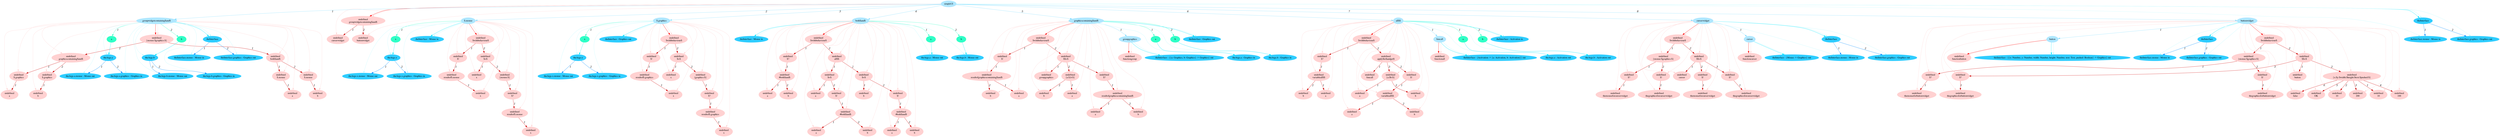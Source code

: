 digraph g{node_11835 [shape="ellipse", style="filled", color="#ffd1d1", fontname="Times", label="undefined
{mouse:$graphics:$}" ]
node_11837 [shape="ellipse", style="filled", color="#ffd1d1", fontname="Times", label="undefined
both$and$" ]
node_11839 [shape="ellipse", style="filled", color="#ffd1d1", fontname="Times", label="undefined
$.mouse" ]
node_11841 [shape="ellipse", style="filled", color="#ffd1d1", fontname="Times", label="undefined
a" ]
node_11844 [shape="ellipse", style="filled", color="#ffd1d1", fontname="Times", label="undefined
$.mouse" ]
node_11846 [shape="ellipse", style="filled", color="#ffd1d1", fontname="Times", label="undefined
b" ]
node_11851 [shape="ellipse", style="filled", color="#ffd1d1", fontname="Times", label="undefined
graphicscontaining$and$" ]
node_11853 [shape="ellipse", style="filled", color="#ffd1d1", fontname="Times", label="undefined
$.graphics" ]
node_11855 [shape="ellipse", style="filled", color="#ffd1d1", fontname="Times", label="undefined
a" ]
node_11858 [shape="ellipse", style="filled", color="#ffd1d1", fontname="Times", label="undefined
$.graphics" ]
node_11860 [shape="ellipse", style="filled", color="#ffd1d1", fontname="Times", label="undefined
b" ]
node_11883 [shape="ellipse", style="filled", color="#ffd1d1", fontname="Times", label="undefined
$withbehaviour$" ]
node_11885 [shape="ellipse", style="filled", color="#ffd1d1", fontname="Times", label="undefined
$!" ]
node_11887 [shape="ellipse", style="filled", color="#ffd1d1", fontname="Times", label="undefined
resultof$.mouse" ]
node_11889 [shape="ellipse", style="filled", color="#ffd1d1", fontname="Times", label="undefined
x" ]
node_11893 [shape="ellipse", style="filled", color="#ffd1d1", fontname="Times", label="undefined
$=$" ]
node_11895 [shape="ellipse", style="filled", color="#ffd1d1", fontname="Times", label="undefined
x" ]
node_11897 [shape="ellipse", style="filled", color="#ffd1d1", fontname="Times", label="undefined
{mouse:$}" ]
node_11899 [shape="ellipse", style="filled", color="#ffd1d1", fontname="Times", label="undefined
$?" ]
node_11901 [shape="ellipse", style="filled", color="#ffd1d1", fontname="Times", label="undefined
resultof$.mouse" ]
node_11903 [shape="ellipse", style="filled", color="#ffd1d1", fontname="Times", label="undefined
x" ]
node_11928 [shape="ellipse", style="filled", color="#ffd1d1", fontname="Times", label="undefined
$withbehaviour$" ]
node_11930 [shape="ellipse", style="filled", color="#ffd1d1", fontname="Times", label="undefined
$!" ]
node_11932 [shape="ellipse", style="filled", color="#ffd1d1", fontname="Times", label="undefined
resultof$.graphics" ]
node_11934 [shape="ellipse", style="filled", color="#ffd1d1", fontname="Times", label="undefined
x" ]
node_11938 [shape="ellipse", style="filled", color="#ffd1d1", fontname="Times", label="undefined
$=$" ]
node_11940 [shape="ellipse", style="filled", color="#ffd1d1", fontname="Times", label="undefined
x" ]
node_11942 [shape="ellipse", style="filled", color="#ffd1d1", fontname="Times", label="undefined
{graphics:$}" ]
node_11944 [shape="ellipse", style="filled", color="#ffd1d1", fontname="Times", label="undefined
$?" ]
node_11946 [shape="ellipse", style="filled", color="#ffd1d1", fontname="Times", label="undefined
resultof$.graphics" ]
node_11948 [shape="ellipse", style="filled", color="#ffd1d1", fontname="Times", label="undefined
x" ]
node_11972 [shape="ellipse", style="filled", color="#ffd1d1", fontname="Times", label="undefined
$withbehaviour$" ]
node_11974 [shape="ellipse", style="filled", color="#ffd1d1", fontname="Times", label="undefined
$?" ]
node_11976 [shape="ellipse", style="filled", color="#ffd1d1", fontname="Times", label="undefined
#both$and$" ]
node_11978 [shape="ellipse", style="filled", color="#ffd1d1", fontname="Times", label="undefined
a" ]
node_11980 [shape="ellipse", style="filled", color="#ffd1d1", fontname="Times", label="undefined
b" ]
node_11985 [shape="ellipse", style="filled", color="#ffd1d1", fontname="Times", label="undefined
all$$" ]
node_11987 [shape="ellipse", style="filled", color="#ffd1d1", fontname="Times", label="undefined
$=$" ]
node_11989 [shape="ellipse", style="filled", color="#ffd1d1", fontname="Times", label="undefined
a" ]
node_11991 [shape="ellipse", style="filled", color="#ffd1d1", fontname="Times", label="undefined
$!" ]
node_11993 [shape="ellipse", style="filled", color="#ffd1d1", fontname="Times", label="undefined
#both$and$" ]
node_11995 [shape="ellipse", style="filled", color="#ffd1d1", fontname="Times", label="undefined
a" ]
node_11997 [shape="ellipse", style="filled", color="#ffd1d1", fontname="Times", label="undefined
b" ]
node_12004 [shape="ellipse", style="filled", color="#ffd1d1", fontname="Times", label="undefined
$=$" ]
node_12006 [shape="ellipse", style="filled", color="#ffd1d1", fontname="Times", label="undefined
b" ]
node_12008 [shape="ellipse", style="filled", color="#ffd1d1", fontname="Times", label="undefined
$!" ]
node_12010 [shape="ellipse", style="filled", color="#ffd1d1", fontname="Times", label="undefined
#both$and$" ]
node_12012 [shape="ellipse", style="filled", color="#ffd1d1", fontname="Times", label="undefined
a" ]
node_12014 [shape="ellipse", style="filled", color="#ffd1d1", fontname="Times", label="undefined
b" ]
node_12031 [shape="ellipse", style="filled", color="#ffd1d1", fontname="Times", label="undefined
functiongroup" ]
node_12048 [shape="ellipse", style="filled", color="#ffd1d1", fontname="Times", label="undefined
$withbehaviour$" ]
node_12050 [shape="ellipse", style="filled", color="#ffd1d1", fontname="Times", label="undefined
$!" ]
node_12052 [shape="ellipse", style="filled", color="#ffd1d1", fontname="Times", label="undefined
resultofgraphicscontaining$and$" ]
node_12054 [shape="ellipse", style="filled", color="#ffd1d1", fontname="Times", label="undefined
a" ]
node_12056 [shape="ellipse", style="filled", color="#ffd1d1", fontname="Times", label="undefined
b" ]
node_12061 [shape="ellipse", style="filled", color="#ffd1d1", fontname="Times", label="undefined
$$=$" ]
node_12063 [shape="ellipse", style="filled", color="#ffd1d1", fontname="Times", label="undefined
groupgraphics" ]
node_12065 [shape="ellipse", style="filled", color="#ffd1d1", fontname="Times", label="undefined
{a:$,b:$}" ]
node_12067 [shape="ellipse", style="filled", color="#ffd1d1", fontname="Times", label="undefined
a" ]
node_12069 [shape="ellipse", style="filled", color="#ffd1d1", fontname="Times", label="undefined
b" ]
node_12073 [shape="ellipse", style="filled", color="#ffd1d1", fontname="Times", label="undefined
$?" ]
node_12075 [shape="ellipse", style="filled", color="#ffd1d1", fontname="Times", label="undefined
resultofgraphicscontaining$and$" ]
node_12077 [shape="ellipse", style="filled", color="#ffd1d1", fontname="Times", label="undefined
a" ]
node_12079 [shape="ellipse", style="filled", color="#ffd1d1", fontname="Times", label="undefined
b" ]
node_12095 [shape="ellipse", style="filled", color="#ffd1d1", fontname="Times", label="undefined
functionall" ]
node_12112 [shape="ellipse", style="filled", color="#ffd1d1", fontname="Times", label="undefined
$withbehaviour$" ]
node_12114 [shape="ellipse", style="filled", color="#ffd1d1", fontname="Times", label="undefined
$?" ]
node_12116 [shape="ellipse", style="filled", color="#ffd1d1", fontname="Times", label="undefined
variableall$$" ]
node_12118 [shape="ellipse", style="filled", color="#ffd1d1", fontname="Times", label="undefined
a" ]
node_12120 [shape="ellipse", style="filled", color="#ffd1d1", fontname="Times", label="undefined
b" ]
node_12125 [shape="ellipse", style="filled", color="#ffd1d1", fontname="Times", label="undefined
apply$to$andget$" ]
node_12127 [shape="ellipse", style="filled", color="#ffd1d1", fontname="Times", label="undefined
funcall" ]
node_12129 [shape="ellipse", style="filled", color="#ffd1d1", fontname="Times", label="undefined
$!" ]
node_12131 [shape="ellipse", style="filled", color="#ffd1d1", fontname="Times", label="undefined
variableall$$" ]
node_12133 [shape="ellipse", style="filled", color="#ffd1d1", fontname="Times", label="undefined
a" ]
node_12135 [shape="ellipse", style="filled", color="#ffd1d1", fontname="Times", label="undefined
b" ]
node_12140 [shape="ellipse", style="filled", color="#ffd1d1", fontname="Times", label="undefined
{a:$b:$}" ]
node_12142 [shape="ellipse", style="filled", color="#ffd1d1", fontname="Times", label="undefined
a" ]
node_12144 [shape="ellipse", style="filled", color="#ffd1d1", fontname="Times", label="undefined
b" ]
node_12159 [shape="ellipse", style="filled", color="#ffd1d1", fontname="Times", label="undefined
functioncursor" ]
node_12172 [shape="ellipse", style="filled", color="#ffd1d1", fontname="Times", label="undefined
$withbehaviour$" ]
node_12174 [shape="ellipse", style="filled", color="#ffd1d1", fontname="Times", label="undefined
{mouse:$graphics:$}" ]
node_12176 [shape="ellipse", style="filled", color="#ffd1d1", fontname="Times", label="undefined
$?" ]
node_12178 [shape="ellipse", style="filled", color="#ffd1d1", fontname="Times", label="undefined
themouseforcursorwidget" ]
node_12181 [shape="ellipse", style="filled", color="#ffd1d1", fontname="Times", label="undefined
$!" ]
node_12183 [shape="ellipse", style="filled", color="#ffd1d1", fontname="Times", label="undefined
thegraphicsforcursorwidget" ]
node_12188 [shape="ellipse", style="filled", color="#ffd1d1", fontname="Times", label="undefined
$$=$" ]
node_12190 [shape="ellipse", style="filled", color="#ffd1d1", fontname="Times", label="undefined
cursor" ]
node_12192 [shape="ellipse", style="filled", color="#ffd1d1", fontname="Times", label="undefined
$!" ]
node_12194 [shape="ellipse", style="filled", color="#ffd1d1", fontname="Times", label="undefined
themouseforcursorwidget" ]
node_12197 [shape="ellipse", style="filled", color="#ffd1d1", fontname="Times", label="undefined
$?" ]
node_12199 [shape="ellipse", style="filled", color="#ffd1d1", fontname="Times", label="undefined
thegraphicsforcursorwidget" ]
node_12213 [shape="ellipse", style="filled", color="#ffd1d1", fontname="Times", label="undefined
functionbutton" ]
node_12226 [shape="ellipse", style="filled", color="#ffd1d1", fontname="Times", label="undefined
$withbehaviour$" ]
node_12228 [shape="ellipse", style="filled", color="#ffd1d1", fontname="Times", label="undefined
{mouse:$graphics:$}" ]
node_12230 [shape="ellipse", style="filled", color="#ffd1d1", fontname="Times", label="undefined
$?" ]
node_12232 [shape="ellipse", style="filled", color="#ffd1d1", fontname="Times", label="undefined
themouseforbuttonwidget" ]
node_12235 [shape="ellipse", style="filled", color="#ffd1d1", fontname="Times", label="undefined
$!" ]
node_12237 [shape="ellipse", style="filled", color="#ffd1d1", fontname="Times", label="undefined
thegraphicsforbuttonwidget" ]
node_12242 [shape="ellipse", style="filled", color="#ffd1d1", fontname="Times", label="undefined
$$=$" ]
node_12244 [shape="ellipse", style="filled", color="#ffd1d1", fontname="Times", label="undefined
button" ]
node_12246 [shape="ellipse", style="filled", color="#ffd1d1", fontname="Times", label="undefined
{x:$y:$width:$height:$text:$pushed:$}" ]
node_12248 [shape="ellipse", style="filled", color="#ffd1d1", fontname="Times", label="undefined
10" ]
node_12250 [shape="ellipse", style="filled", color="#ffd1d1", fontname="Times", label="undefined
10" ]
node_12252 [shape="ellipse", style="filled", color="#ffd1d1", fontname="Times", label="undefined
200" ]
node_12254 [shape="ellipse", style="filled", color="#ffd1d1", fontname="Times", label="undefined
100" ]
node_12256 [shape="ellipse", style="filled", color="#ffd1d1", fontname="Times", label="undefined
OK" ]
node_12258 [shape="ellipse", style="filled", color="#ffd1d1", fontname="Times", label="undefined
false" ]
node_12266 [shape="ellipse", style="filled", color="#ffd1d1", fontname="Times", label="undefined
$?" ]
node_12268 [shape="ellipse", style="filled", color="#ffd1d1", fontname="Times", label="undefined
thegraphicsforbuttonwidget" ]
node_12294 [shape="ellipse", style="filled", color="#ffd1d1", fontname="Times", label="undefined
groupwidgetcontaining$and$" ]
node_12296 [shape="ellipse", style="filled", color="#ffd1d1", fontname="Times", label="undefined
cursorwidget" ]
node_12298 [shape="ellipse", style="filled", color="#ffd1d1", fontname="Times", label="undefined
buttonwidget" ]
node_11802 [shape="ellipse", style="filled", color="#afe7ff", fontname="Times", label="simpleUI" ]
node_11803 [shape="ellipse", style="filled", color="#afe7ff", fontname="Times", label="groupwidgetcontaining$and$" ]
node_11868 [shape="ellipse", style="filled", color="#afe7ff", fontname="Times", label="$.mouse" ]
node_11913 [shape="ellipse", style="filled", color="#afe7ff", fontname="Times", label="$.graphics" ]
node_11958 [shape="ellipse", style="filled", color="#afe7ff", fontname="Times", label="both$and$" ]
node_12026 [shape="ellipse", style="filled", color="#afe7ff", fontname="Times", label="graphicscontaining$and$" ]
node_12027 [shape="ellipse", style="filled", color="#afe7ff", fontname="Times", label="groupgraphics" ]
node_12090 [shape="ellipse", style="filled", color="#afe7ff", fontname="Times", label="all$$" ]
node_12091 [shape="ellipse", style="filled", color="#afe7ff", fontname="Times", label="funcall" ]
node_12154 [shape="ellipse", style="filled", color="#afe7ff", fontname="Times", label="cursorwidget" ]
node_12155 [shape="ellipse", style="filled", color="#afe7ff", fontname="Times", label="cursor" ]
node_12208 [shape="ellipse", style="filled", color="#afe7ff", fontname="Times", label="buttonwidget" ]
node_12209 [shape="ellipse", style="filled", color="#afe7ff", fontname="Times", label="button" ]
node_11804 [shape="ellipse", style="filled", color="#2fffc7", fontname="Times", label="a" ]
node_11814 [shape="ellipse", style="filled", color="#2fffc7", fontname="Times", label="b" ]
node_11869 [shape="ellipse", style="filled", color="#2fffc7", fontname="Times", label="x" ]
node_11914 [shape="ellipse", style="filled", color="#2fffc7", fontname="Times", label="x" ]
node_11959 [shape="ellipse", style="filled", color="#2fffc7", fontname="Times", label="a" ]
node_11963 [shape="ellipse", style="filled", color="#2fffc7", fontname="Times", label="b" ]
node_12035 [shape="ellipse", style="filled", color="#2fffc7", fontname="Times", label="a" ]
node_12039 [shape="ellipse", style="filled", color="#2fffc7", fontname="Times", label="b" ]
node_12099 [shape="ellipse", style="filled", color="#2fffc7", fontname="Times", label="a" ]
node_12103 [shape="ellipse", style="filled", color="#2fffc7", fontname="Times", label="b" ]
node_11805 [shape="ellipse", style="filled", color="#2fcdff", fontname="Times", label="theArgs.a" ]
node_11806 [shape="ellipse", style="filled", color="#2fcdff", fontname="Times", label="theArgs.a.mouse : Mouse out" ]
node_11808 [shape="ellipse", style="filled", color="#2fcdff", fontname="Times", label="theArgs.a.graphics : Graphics in" ]
node_11815 [shape="ellipse", style="filled", color="#2fcdff", fontname="Times", label="theArgs.b" ]
node_11816 [shape="ellipse", style="filled", color="#2fcdff", fontname="Times", label="theArgs.b.mouse : Mouse out" ]
node_11818 [shape="ellipse", style="filled", color="#2fcdff", fontname="Times", label="theArgs.b.graphics : Graphics in" ]
node_11826 [shape="ellipse", style="filled", color="#2fcdff", fontname="Times", label="theInterface" ]
node_11827 [shape="ellipse", style="filled", color="#2fcdff", fontname="Times", label="theInterface.mouse : Mouse in" ]
node_11829 [shape="ellipse", style="filled", color="#2fcdff", fontname="Times", label="theInterface.graphics : Graphics out" ]
node_11870 [shape="ellipse", style="filled", color="#2fcdff", fontname="Times", label="theArgs.x" ]
node_11871 [shape="ellipse", style="filled", color="#2fcdff", fontname="Times", label="theArgs.x.mouse : Mouse out" ]
node_11873 [shape="ellipse", style="filled", color="#2fcdff", fontname="Times", label="theArgs.x.graphics : Graphics in" ]
node_11880 [shape="ellipse", style="filled", color="#2fcdff", fontname="Times", label="theInterface : Mouse in" ]
node_11915 [shape="ellipse", style="filled", color="#2fcdff", fontname="Times", label="theArgs.x" ]
node_11916 [shape="ellipse", style="filled", color="#2fcdff", fontname="Times", label="theArgs.x.mouse : Mouse out" ]
node_11918 [shape="ellipse", style="filled", color="#2fcdff", fontname="Times", label="theArgs.x.graphics : Graphics in" ]
node_11925 [shape="ellipse", style="filled", color="#2fcdff", fontname="Times", label="theInterface : Graphics out" ]
node_11960 [shape="ellipse", style="filled", color="#2fcdff", fontname="Times", label="theArgs.a : Mouse out" ]
node_11964 [shape="ellipse", style="filled", color="#2fcdff", fontname="Times", label="theArgs.b : Mouse out" ]
node_11969 [shape="ellipse", style="filled", color="#2fcdff", fontname="Times", label="theInterface : Mouse in" ]
node_12028 [shape="ellipse", style="filled", color="#2fcdff", fontname="Times", label="theInterface : {{a: Graphics, b: Graphics} -> Graphics} out" ]
node_12036 [shape="ellipse", style="filled", color="#2fcdff", fontname="Times", label="theArgs.a : Graphics in" ]
node_12040 [shape="ellipse", style="filled", color="#2fcdff", fontname="Times", label="theArgs.b : Graphics in" ]
node_12045 [shape="ellipse", style="filled", color="#2fcdff", fontname="Times", label="theInterface : Graphics out" ]
node_12092 [shape="ellipse", style="filled", color="#2fcdff", fontname="Times", label="theInterface : {Activation -> {a: Activation, b: Activation}} out" ]
node_12100 [shape="ellipse", style="filled", color="#2fcdff", fontname="Times", label="theArgs.a : Activation out" ]
node_12104 [shape="ellipse", style="filled", color="#2fcdff", fontname="Times", label="theArgs.b : Activation out" ]
node_12109 [shape="ellipse", style="filled", color="#2fcdff", fontname="Times", label="theInterface : Activation in" ]
node_12156 [shape="ellipse", style="filled", color="#2fcdff", fontname="Times", label="theInterface : {Mouse -> Graphics} out" ]
node_12163 [shape="ellipse", style="filled", color="#2fcdff", fontname="Times", label="theInterface" ]
node_12164 [shape="ellipse", style="filled", color="#2fcdff", fontname="Times", label="theInterface.mouse : Mouse in" ]
node_12166 [shape="ellipse", style="filled", color="#2fcdff", fontname="Times", label="theInterface.graphics : Graphics out" ]
node_12210 [shape="ellipse", style="filled", color="#2fcdff", fontname="Times", label="theInterface : {{x: Number, y: Number, width: Number, height: Number, text: Text, pushed: Boolean} -> Graphics} out" ]
node_12217 [shape="ellipse", style="filled", color="#2fcdff", fontname="Times", label="theInterface" ]
node_12218 [shape="ellipse", style="filled", color="#2fcdff", fontname="Times", label="theInterface.mouse : Mouse in" ]
node_12220 [shape="ellipse", style="filled", color="#2fcdff", fontname="Times", label="theInterface.graphics : Graphics out" ]
node_12285 [shape="ellipse", style="filled", color="#2fcdff", fontname="Times", label="theInterface" ]
node_12286 [shape="ellipse", style="filled", color="#2fcdff", fontname="Times", label="theInterface.mouse : Mouse in" ]
node_12288 [shape="ellipse", style="filled", color="#2fcdff", fontname="Times", label="theInterface.graphics : Graphics out" ]
node_11839 -> node_11841 [dir=forward, arrowHead=normal, fontname="Times-Italic", arrowsize=1, color="#d00000", label="1",  headlabel="", taillabel="" ]
node_11844 -> node_11846 [dir=forward, arrowHead=normal, fontname="Times-Italic", arrowsize=1, color="#d00000", label="1",  headlabel="", taillabel="" ]
node_11837 -> node_11839 [dir=forward, arrowHead=normal, fontname="Times-Italic", arrowsize=1, color="#d00000", label="1",  headlabel="", taillabel="" ]
node_11837 -> node_11844 [dir=forward, arrowHead=normal, fontname="Times-Italic", arrowsize=1, color="#d00000", label="2",  headlabel="", taillabel="" ]
node_11853 -> node_11855 [dir=forward, arrowHead=normal, fontname="Times-Italic", arrowsize=1, color="#d00000", label="1",  headlabel="", taillabel="" ]
node_11858 -> node_11860 [dir=forward, arrowHead=normal, fontname="Times-Italic", arrowsize=1, color="#d00000", label="1",  headlabel="", taillabel="" ]
node_11851 -> node_11853 [dir=forward, arrowHead=normal, fontname="Times-Italic", arrowsize=1, color="#d00000", label="1",  headlabel="", taillabel="" ]
node_11851 -> node_11858 [dir=forward, arrowHead=normal, fontname="Times-Italic", arrowsize=1, color="#d00000", label="2",  headlabel="", taillabel="" ]
node_11835 -> node_11837 [dir=forward, arrowHead=normal, fontname="Times-Italic", arrowsize=1, color="#d00000", label="1",  headlabel="", taillabel="" ]
node_11835 -> node_11851 [dir=forward, arrowHead=normal, fontname="Times-Italic", arrowsize=1, color="#d00000", label="2",  headlabel="", taillabel="" ]
node_11887 -> node_11889 [dir=forward, arrowHead=normal, fontname="Times-Italic", arrowsize=1, color="#d00000", label="1",  headlabel="", taillabel="" ]
node_11885 -> node_11887 [dir=forward, arrowHead=normal, fontname="Times-Italic", arrowsize=1, color="#d00000", label="1",  headlabel="", taillabel="" ]
node_11901 -> node_11903 [dir=forward, arrowHead=normal, fontname="Times-Italic", arrowsize=1, color="#d00000", label="1",  headlabel="", taillabel="" ]
node_11899 -> node_11901 [dir=forward, arrowHead=normal, fontname="Times-Italic", arrowsize=1, color="#d00000", label="1",  headlabel="", taillabel="" ]
node_11897 -> node_11899 [dir=forward, arrowHead=normal, fontname="Times-Italic", arrowsize=1, color="#d00000", label="1",  headlabel="", taillabel="" ]
node_11893 -> node_11895 [dir=forward, arrowHead=normal, fontname="Times-Italic", arrowsize=1, color="#d00000", label="1",  headlabel="", taillabel="" ]
node_11893 -> node_11897 [dir=forward, arrowHead=normal, fontname="Times-Italic", arrowsize=1, color="#d00000", label="2",  headlabel="", taillabel="" ]
node_11883 -> node_11885 [dir=forward, arrowHead=normal, fontname="Times-Italic", arrowsize=1, color="#d00000", label="1",  headlabel="", taillabel="" ]
node_11883 -> node_11893 [dir=forward, arrowHead=normal, fontname="Times-Italic", arrowsize=1, color="#d00000", label="2",  headlabel="", taillabel="" ]
node_11932 -> node_11934 [dir=forward, arrowHead=normal, fontname="Times-Italic", arrowsize=1, color="#d00000", label="1",  headlabel="", taillabel="" ]
node_11930 -> node_11932 [dir=forward, arrowHead=normal, fontname="Times-Italic", arrowsize=1, color="#d00000", label="1",  headlabel="", taillabel="" ]
node_11946 -> node_11948 [dir=forward, arrowHead=normal, fontname="Times-Italic", arrowsize=1, color="#d00000", label="1",  headlabel="", taillabel="" ]
node_11944 -> node_11946 [dir=forward, arrowHead=normal, fontname="Times-Italic", arrowsize=1, color="#d00000", label="1",  headlabel="", taillabel="" ]
node_11942 -> node_11944 [dir=forward, arrowHead=normal, fontname="Times-Italic", arrowsize=1, color="#d00000", label="1",  headlabel="", taillabel="" ]
node_11938 -> node_11940 [dir=forward, arrowHead=normal, fontname="Times-Italic", arrowsize=1, color="#d00000", label="1",  headlabel="", taillabel="" ]
node_11938 -> node_11942 [dir=forward, arrowHead=normal, fontname="Times-Italic", arrowsize=1, color="#d00000", label="2",  headlabel="", taillabel="" ]
node_11928 -> node_11930 [dir=forward, arrowHead=normal, fontname="Times-Italic", arrowsize=1, color="#d00000", label="1",  headlabel="", taillabel="" ]
node_11928 -> node_11938 [dir=forward, arrowHead=normal, fontname="Times-Italic", arrowsize=1, color="#d00000", label="2",  headlabel="", taillabel="" ]
node_11976 -> node_11978 [dir=forward, arrowHead=normal, fontname="Times-Italic", arrowsize=1, color="#d00000", label="1",  headlabel="", taillabel="" ]
node_11976 -> node_11980 [dir=forward, arrowHead=normal, fontname="Times-Italic", arrowsize=1, color="#d00000", label="2",  headlabel="", taillabel="" ]
node_11974 -> node_11976 [dir=forward, arrowHead=normal, fontname="Times-Italic", arrowsize=1, color="#d00000", label="1",  headlabel="", taillabel="" ]
node_11993 -> node_11995 [dir=forward, arrowHead=normal, fontname="Times-Italic", arrowsize=1, color="#d00000", label="1",  headlabel="", taillabel="" ]
node_11993 -> node_11997 [dir=forward, arrowHead=normal, fontname="Times-Italic", arrowsize=1, color="#d00000", label="2",  headlabel="", taillabel="" ]
node_11991 -> node_11993 [dir=forward, arrowHead=normal, fontname="Times-Italic", arrowsize=1, color="#d00000", label="1",  headlabel="", taillabel="" ]
node_11987 -> node_11989 [dir=forward, arrowHead=normal, fontname="Times-Italic", arrowsize=1, color="#d00000", label="1",  headlabel="", taillabel="" ]
node_11987 -> node_11991 [dir=forward, arrowHead=normal, fontname="Times-Italic", arrowsize=1, color="#d00000", label="2",  headlabel="", taillabel="" ]
node_12010 -> node_12012 [dir=forward, arrowHead=normal, fontname="Times-Italic", arrowsize=1, color="#d00000", label="1",  headlabel="", taillabel="" ]
node_12010 -> node_12014 [dir=forward, arrowHead=normal, fontname="Times-Italic", arrowsize=1, color="#d00000", label="2",  headlabel="", taillabel="" ]
node_12008 -> node_12010 [dir=forward, arrowHead=normal, fontname="Times-Italic", arrowsize=1, color="#d00000", label="1",  headlabel="", taillabel="" ]
node_12004 -> node_12006 [dir=forward, arrowHead=normal, fontname="Times-Italic", arrowsize=1, color="#d00000", label="1",  headlabel="", taillabel="" ]
node_12004 -> node_12008 [dir=forward, arrowHead=normal, fontname="Times-Italic", arrowsize=1, color="#d00000", label="2",  headlabel="", taillabel="" ]
node_11985 -> node_11987 [dir=forward, arrowHead=normal, fontname="Times-Italic", arrowsize=1, color="#d00000", label="1",  headlabel="", taillabel="" ]
node_11985 -> node_12004 [dir=forward, arrowHead=normal, fontname="Times-Italic", arrowsize=1, color="#d00000", label="2",  headlabel="", taillabel="" ]
node_11972 -> node_11974 [dir=forward, arrowHead=normal, fontname="Times-Italic", arrowsize=1, color="#d00000", label="1",  headlabel="", taillabel="" ]
node_11972 -> node_11985 [dir=forward, arrowHead=normal, fontname="Times-Italic", arrowsize=1, color="#d00000", label="2",  headlabel="", taillabel="" ]
node_12052 -> node_12054 [dir=forward, arrowHead=normal, fontname="Times-Italic", arrowsize=1, color="#d00000", label="1",  headlabel="", taillabel="" ]
node_12052 -> node_12056 [dir=forward, arrowHead=normal, fontname="Times-Italic", arrowsize=1, color="#d00000", label="2",  headlabel="", taillabel="" ]
node_12050 -> node_12052 [dir=forward, arrowHead=normal, fontname="Times-Italic", arrowsize=1, color="#d00000", label="1",  headlabel="", taillabel="" ]
node_12065 -> node_12067 [dir=forward, arrowHead=normal, fontname="Times-Italic", arrowsize=1, color="#d00000", label="1",  headlabel="", taillabel="" ]
node_12065 -> node_12069 [dir=forward, arrowHead=normal, fontname="Times-Italic", arrowsize=1, color="#d00000", label="2",  headlabel="", taillabel="" ]
node_12075 -> node_12077 [dir=forward, arrowHead=normal, fontname="Times-Italic", arrowsize=1, color="#d00000", label="1",  headlabel="", taillabel="" ]
node_12075 -> node_12079 [dir=forward, arrowHead=normal, fontname="Times-Italic", arrowsize=1, color="#d00000", label="2",  headlabel="", taillabel="" ]
node_12073 -> node_12075 [dir=forward, arrowHead=normal, fontname="Times-Italic", arrowsize=1, color="#d00000", label="1",  headlabel="", taillabel="" ]
node_12061 -> node_12063 [dir=forward, arrowHead=normal, fontname="Times-Italic", arrowsize=1, color="#d00000", label="1",  headlabel="", taillabel="" ]
node_12061 -> node_12065 [dir=forward, arrowHead=normal, fontname="Times-Italic", arrowsize=1, color="#d00000", label="2",  headlabel="", taillabel="" ]
node_12061 -> node_12073 [dir=forward, arrowHead=normal, fontname="Times-Italic", arrowsize=1, color="#d00000", label="3",  headlabel="", taillabel="" ]
node_12048 -> node_12050 [dir=forward, arrowHead=normal, fontname="Times-Italic", arrowsize=1, color="#d00000", label="1",  headlabel="", taillabel="" ]
node_12048 -> node_12061 [dir=forward, arrowHead=normal, fontname="Times-Italic", arrowsize=1, color="#d00000", label="2",  headlabel="", taillabel="" ]
node_12116 -> node_12118 [dir=forward, arrowHead=normal, fontname="Times-Italic", arrowsize=1, color="#d00000", label="1",  headlabel="", taillabel="" ]
node_12116 -> node_12120 [dir=forward, arrowHead=normal, fontname="Times-Italic", arrowsize=1, color="#d00000", label="2",  headlabel="", taillabel="" ]
node_12114 -> node_12116 [dir=forward, arrowHead=normal, fontname="Times-Italic", arrowsize=1, color="#d00000", label="1",  headlabel="", taillabel="" ]
node_12131 -> node_12133 [dir=forward, arrowHead=normal, fontname="Times-Italic", arrowsize=1, color="#d00000", label="1",  headlabel="", taillabel="" ]
node_12131 -> node_12135 [dir=forward, arrowHead=normal, fontname="Times-Italic", arrowsize=1, color="#d00000", label="2",  headlabel="", taillabel="" ]
node_12129 -> node_12131 [dir=forward, arrowHead=normal, fontname="Times-Italic", arrowsize=1, color="#d00000", label="1",  headlabel="", taillabel="" ]
node_12140 -> node_12142 [dir=forward, arrowHead=normal, fontname="Times-Italic", arrowsize=1, color="#d00000", label="1",  headlabel="", taillabel="" ]
node_12140 -> node_12144 [dir=forward, arrowHead=normal, fontname="Times-Italic", arrowsize=1, color="#d00000", label="2",  headlabel="", taillabel="" ]
node_12125 -> node_12127 [dir=forward, arrowHead=normal, fontname="Times-Italic", arrowsize=1, color="#d00000", label="1",  headlabel="", taillabel="" ]
node_12125 -> node_12129 [dir=forward, arrowHead=normal, fontname="Times-Italic", arrowsize=1, color="#d00000", label="2",  headlabel="", taillabel="" ]
node_12125 -> node_12140 [dir=forward, arrowHead=normal, fontname="Times-Italic", arrowsize=1, color="#d00000", label="3",  headlabel="", taillabel="" ]
node_12112 -> node_12114 [dir=forward, arrowHead=normal, fontname="Times-Italic", arrowsize=1, color="#d00000", label="1",  headlabel="", taillabel="" ]
node_12112 -> node_12125 [dir=forward, arrowHead=normal, fontname="Times-Italic", arrowsize=1, color="#d00000", label="2",  headlabel="", taillabel="" ]
node_12176 -> node_12178 [dir=forward, arrowHead=normal, fontname="Times-Italic", arrowsize=1, color="#d00000", label="1",  headlabel="", taillabel="" ]
node_12181 -> node_12183 [dir=forward, arrowHead=normal, fontname="Times-Italic", arrowsize=1, color="#d00000", label="1",  headlabel="", taillabel="" ]
node_12174 -> node_12176 [dir=forward, arrowHead=normal, fontname="Times-Italic", arrowsize=1, color="#d00000", label="1",  headlabel="", taillabel="" ]
node_12174 -> node_12181 [dir=forward, arrowHead=normal, fontname="Times-Italic", arrowsize=1, color="#d00000", label="2",  headlabel="", taillabel="" ]
node_12192 -> node_12194 [dir=forward, arrowHead=normal, fontname="Times-Italic", arrowsize=1, color="#d00000", label="1",  headlabel="", taillabel="" ]
node_12197 -> node_12199 [dir=forward, arrowHead=normal, fontname="Times-Italic", arrowsize=1, color="#d00000", label="1",  headlabel="", taillabel="" ]
node_12188 -> node_12190 [dir=forward, arrowHead=normal, fontname="Times-Italic", arrowsize=1, color="#d00000", label="1",  headlabel="", taillabel="" ]
node_12188 -> node_12192 [dir=forward, arrowHead=normal, fontname="Times-Italic", arrowsize=1, color="#d00000", label="2",  headlabel="", taillabel="" ]
node_12188 -> node_12197 [dir=forward, arrowHead=normal, fontname="Times-Italic", arrowsize=1, color="#d00000", label="3",  headlabel="", taillabel="" ]
node_12172 -> node_12174 [dir=forward, arrowHead=normal, fontname="Times-Italic", arrowsize=1, color="#d00000", label="1",  headlabel="", taillabel="" ]
node_12172 -> node_12188 [dir=forward, arrowHead=normal, fontname="Times-Italic", arrowsize=1, color="#d00000", label="2",  headlabel="", taillabel="" ]
node_12230 -> node_12232 [dir=forward, arrowHead=normal, fontname="Times-Italic", arrowsize=1, color="#d00000", label="1",  headlabel="", taillabel="" ]
node_12235 -> node_12237 [dir=forward, arrowHead=normal, fontname="Times-Italic", arrowsize=1, color="#d00000", label="1",  headlabel="", taillabel="" ]
node_12228 -> node_12230 [dir=forward, arrowHead=normal, fontname="Times-Italic", arrowsize=1, color="#d00000", label="1",  headlabel="", taillabel="" ]
node_12228 -> node_12235 [dir=forward, arrowHead=normal, fontname="Times-Italic", arrowsize=1, color="#d00000", label="2",  headlabel="", taillabel="" ]
node_12246 -> node_12248 [dir=forward, arrowHead=normal, fontname="Times-Italic", arrowsize=1, color="#d00000", label="1",  headlabel="", taillabel="" ]
node_12246 -> node_12250 [dir=forward, arrowHead=normal, fontname="Times-Italic", arrowsize=1, color="#d00000", label="2",  headlabel="", taillabel="" ]
node_12246 -> node_12252 [dir=forward, arrowHead=normal, fontname="Times-Italic", arrowsize=1, color="#d00000", label="3",  headlabel="", taillabel="" ]
node_12246 -> node_12254 [dir=forward, arrowHead=normal, fontname="Times-Italic", arrowsize=1, color="#d00000", label="4",  headlabel="", taillabel="" ]
node_12246 -> node_12256 [dir=forward, arrowHead=normal, fontname="Times-Italic", arrowsize=1, color="#d00000", label="5",  headlabel="", taillabel="" ]
node_12246 -> node_12258 [dir=forward, arrowHead=normal, fontname="Times-Italic", arrowsize=1, color="#d00000", label="6",  headlabel="", taillabel="" ]
node_12266 -> node_12268 [dir=forward, arrowHead=normal, fontname="Times-Italic", arrowsize=1, color="#d00000", label="1",  headlabel="", taillabel="" ]
node_12242 -> node_12244 [dir=forward, arrowHead=normal, fontname="Times-Italic", arrowsize=1, color="#d00000", label="1",  headlabel="", taillabel="" ]
node_12242 -> node_12246 [dir=forward, arrowHead=normal, fontname="Times-Italic", arrowsize=1, color="#d00000", label="2",  headlabel="", taillabel="" ]
node_12242 -> node_12266 [dir=forward, arrowHead=normal, fontname="Times-Italic", arrowsize=1, color="#d00000", label="3",  headlabel="", taillabel="" ]
node_12226 -> node_12228 [dir=forward, arrowHead=normal, fontname="Times-Italic", arrowsize=1, color="#d00000", label="1",  headlabel="", taillabel="" ]
node_12226 -> node_12242 [dir=forward, arrowHead=normal, fontname="Times-Italic", arrowsize=1, color="#d00000", label="2",  headlabel="", taillabel="" ]
node_12294 -> node_12296 [dir=forward, arrowHead=normal, fontname="Times-Italic", arrowsize=1, color="#d00000", label="1",  headlabel="", taillabel="" ]
node_12294 -> node_12298 [dir=forward, arrowHead=normal, fontname="Times-Italic", arrowsize=1, color="#d00000", label="2",  headlabel="", taillabel="" ]
node_11803 -> node_11835 [dir=forward, arrowHead=normal, fontname="Times-Italic", arrowsize=1, color="#ff0000", label="",  headlabel="", taillabel="" ]
node_11868 -> node_11883 [dir=forward, arrowHead=normal, fontname="Times-Italic", arrowsize=1, color="#ff0000", label="",  headlabel="", taillabel="" ]
node_11913 -> node_11928 [dir=forward, arrowHead=normal, fontname="Times-Italic", arrowsize=1, color="#ff0000", label="",  headlabel="", taillabel="" ]
node_11958 -> node_11972 [dir=forward, arrowHead=normal, fontname="Times-Italic", arrowsize=1, color="#ff0000", label="",  headlabel="", taillabel="" ]
node_12027 -> node_12031 [dir=forward, arrowHead=normal, fontname="Times-Italic", arrowsize=1, color="#ff0000", label="",  headlabel="", taillabel="" ]
node_12026 -> node_12048 [dir=forward, arrowHead=normal, fontname="Times-Italic", arrowsize=1, color="#ff0000", label="",  headlabel="", taillabel="" ]
node_12091 -> node_12095 [dir=forward, arrowHead=normal, fontname="Times-Italic", arrowsize=1, color="#ff0000", label="",  headlabel="", taillabel="" ]
node_12090 -> node_12112 [dir=forward, arrowHead=normal, fontname="Times-Italic", arrowsize=1, color="#ff0000", label="",  headlabel="", taillabel="" ]
node_12155 -> node_12159 [dir=forward, arrowHead=normal, fontname="Times-Italic", arrowsize=1, color="#ff0000", label="",  headlabel="", taillabel="" ]
node_12154 -> node_12172 [dir=forward, arrowHead=normal, fontname="Times-Italic", arrowsize=1, color="#ff0000", label="",  headlabel="", taillabel="" ]
node_12209 -> node_12213 [dir=forward, arrowHead=normal, fontname="Times-Italic", arrowsize=1, color="#ff0000", label="",  headlabel="", taillabel="" ]
node_12208 -> node_12226 [dir=forward, arrowHead=normal, fontname="Times-Italic", arrowsize=1, color="#ff0000", label="",  headlabel="", taillabel="" ]
node_11802 -> node_12294 [dir=forward, arrowHead=normal, fontname="Times-Italic", arrowsize=1, color="#ff0000", label="",  headlabel="", taillabel="" ]
node_11803 -> node_11835 [dir=forward, arrowHead=normal, fontname="Times-Italic", arrowsize=1, color="#ffd5d5", label="",  headlabel="", taillabel="" ]
node_11803 -> node_11837 [dir=forward, arrowHead=normal, fontname="Times-Italic", arrowsize=1, color="#ffd5d5", label="",  headlabel="", taillabel="" ]
node_11803 -> node_11839 [dir=forward, arrowHead=normal, fontname="Times-Italic", arrowsize=1, color="#ffd5d5", label="",  headlabel="", taillabel="" ]
node_11803 -> node_11841 [dir=forward, arrowHead=normal, fontname="Times-Italic", arrowsize=1, color="#ffd5d5", label="",  headlabel="", taillabel="" ]
node_11803 -> node_11844 [dir=forward, arrowHead=normal, fontname="Times-Italic", arrowsize=1, color="#ffd5d5", label="",  headlabel="", taillabel="" ]
node_11803 -> node_11846 [dir=forward, arrowHead=normal, fontname="Times-Italic", arrowsize=1, color="#ffd5d5", label="",  headlabel="", taillabel="" ]
node_11803 -> node_11851 [dir=forward, arrowHead=normal, fontname="Times-Italic", arrowsize=1, color="#ffd5d5", label="",  headlabel="", taillabel="" ]
node_11803 -> node_11853 [dir=forward, arrowHead=normal, fontname="Times-Italic", arrowsize=1, color="#ffd5d5", label="",  headlabel="", taillabel="" ]
node_11803 -> node_11855 [dir=forward, arrowHead=normal, fontname="Times-Italic", arrowsize=1, color="#ffd5d5", label="",  headlabel="", taillabel="" ]
node_11803 -> node_11858 [dir=forward, arrowHead=normal, fontname="Times-Italic", arrowsize=1, color="#ffd5d5", label="",  headlabel="", taillabel="" ]
node_11803 -> node_11860 [dir=forward, arrowHead=normal, fontname="Times-Italic", arrowsize=1, color="#ffd5d5", label="",  headlabel="", taillabel="" ]
node_11868 -> node_11883 [dir=forward, arrowHead=normal, fontname="Times-Italic", arrowsize=1, color="#ffd5d5", label="",  headlabel="", taillabel="" ]
node_11868 -> node_11885 [dir=forward, arrowHead=normal, fontname="Times-Italic", arrowsize=1, color="#ffd5d5", label="",  headlabel="", taillabel="" ]
node_11868 -> node_11887 [dir=forward, arrowHead=normal, fontname="Times-Italic", arrowsize=1, color="#ffd5d5", label="",  headlabel="", taillabel="" ]
node_11868 -> node_11889 [dir=forward, arrowHead=normal, fontname="Times-Italic", arrowsize=1, color="#ffd5d5", label="",  headlabel="", taillabel="" ]
node_11868 -> node_11893 [dir=forward, arrowHead=normal, fontname="Times-Italic", arrowsize=1, color="#ffd5d5", label="",  headlabel="", taillabel="" ]
node_11868 -> node_11895 [dir=forward, arrowHead=normal, fontname="Times-Italic", arrowsize=1, color="#ffd5d5", label="",  headlabel="", taillabel="" ]
node_11868 -> node_11897 [dir=forward, arrowHead=normal, fontname="Times-Italic", arrowsize=1, color="#ffd5d5", label="",  headlabel="", taillabel="" ]
node_11868 -> node_11899 [dir=forward, arrowHead=normal, fontname="Times-Italic", arrowsize=1, color="#ffd5d5", label="",  headlabel="", taillabel="" ]
node_11868 -> node_11901 [dir=forward, arrowHead=normal, fontname="Times-Italic", arrowsize=1, color="#ffd5d5", label="",  headlabel="", taillabel="" ]
node_11868 -> node_11903 [dir=forward, arrowHead=normal, fontname="Times-Italic", arrowsize=1, color="#ffd5d5", label="",  headlabel="", taillabel="" ]
node_11913 -> node_11928 [dir=forward, arrowHead=normal, fontname="Times-Italic", arrowsize=1, color="#ffd5d5", label="",  headlabel="", taillabel="" ]
node_11913 -> node_11930 [dir=forward, arrowHead=normal, fontname="Times-Italic", arrowsize=1, color="#ffd5d5", label="",  headlabel="", taillabel="" ]
node_11913 -> node_11932 [dir=forward, arrowHead=normal, fontname="Times-Italic", arrowsize=1, color="#ffd5d5", label="",  headlabel="", taillabel="" ]
node_11913 -> node_11934 [dir=forward, arrowHead=normal, fontname="Times-Italic", arrowsize=1, color="#ffd5d5", label="",  headlabel="", taillabel="" ]
node_11913 -> node_11938 [dir=forward, arrowHead=normal, fontname="Times-Italic", arrowsize=1, color="#ffd5d5", label="",  headlabel="", taillabel="" ]
node_11913 -> node_11940 [dir=forward, arrowHead=normal, fontname="Times-Italic", arrowsize=1, color="#ffd5d5", label="",  headlabel="", taillabel="" ]
node_11913 -> node_11942 [dir=forward, arrowHead=normal, fontname="Times-Italic", arrowsize=1, color="#ffd5d5", label="",  headlabel="", taillabel="" ]
node_11913 -> node_11944 [dir=forward, arrowHead=normal, fontname="Times-Italic", arrowsize=1, color="#ffd5d5", label="",  headlabel="", taillabel="" ]
node_11913 -> node_11946 [dir=forward, arrowHead=normal, fontname="Times-Italic", arrowsize=1, color="#ffd5d5", label="",  headlabel="", taillabel="" ]
node_11913 -> node_11948 [dir=forward, arrowHead=normal, fontname="Times-Italic", arrowsize=1, color="#ffd5d5", label="",  headlabel="", taillabel="" ]
node_11958 -> node_11972 [dir=forward, arrowHead=normal, fontname="Times-Italic", arrowsize=1, color="#ffd5d5", label="",  headlabel="", taillabel="" ]
node_11958 -> node_11974 [dir=forward, arrowHead=normal, fontname="Times-Italic", arrowsize=1, color="#ffd5d5", label="",  headlabel="", taillabel="" ]
node_11958 -> node_11976 [dir=forward, arrowHead=normal, fontname="Times-Italic", arrowsize=1, color="#ffd5d5", label="",  headlabel="", taillabel="" ]
node_11958 -> node_11978 [dir=forward, arrowHead=normal, fontname="Times-Italic", arrowsize=1, color="#ffd5d5", label="",  headlabel="", taillabel="" ]
node_11958 -> node_11980 [dir=forward, arrowHead=normal, fontname="Times-Italic", arrowsize=1, color="#ffd5d5", label="",  headlabel="", taillabel="" ]
node_11958 -> node_11985 [dir=forward, arrowHead=normal, fontname="Times-Italic", arrowsize=1, color="#ffd5d5", label="",  headlabel="", taillabel="" ]
node_11958 -> node_11987 [dir=forward, arrowHead=normal, fontname="Times-Italic", arrowsize=1, color="#ffd5d5", label="",  headlabel="", taillabel="" ]
node_11958 -> node_11989 [dir=forward, arrowHead=normal, fontname="Times-Italic", arrowsize=1, color="#ffd5d5", label="",  headlabel="", taillabel="" ]
node_11958 -> node_11991 [dir=forward, arrowHead=normal, fontname="Times-Italic", arrowsize=1, color="#ffd5d5", label="",  headlabel="", taillabel="" ]
node_11958 -> node_11993 [dir=forward, arrowHead=normal, fontname="Times-Italic", arrowsize=1, color="#ffd5d5", label="",  headlabel="", taillabel="" ]
node_11958 -> node_11995 [dir=forward, arrowHead=normal, fontname="Times-Italic", arrowsize=1, color="#ffd5d5", label="",  headlabel="", taillabel="" ]
node_11958 -> node_11997 [dir=forward, arrowHead=normal, fontname="Times-Italic", arrowsize=1, color="#ffd5d5", label="",  headlabel="", taillabel="" ]
node_11958 -> node_12004 [dir=forward, arrowHead=normal, fontname="Times-Italic", arrowsize=1, color="#ffd5d5", label="",  headlabel="", taillabel="" ]
node_11958 -> node_12006 [dir=forward, arrowHead=normal, fontname="Times-Italic", arrowsize=1, color="#ffd5d5", label="",  headlabel="", taillabel="" ]
node_11958 -> node_12008 [dir=forward, arrowHead=normal, fontname="Times-Italic", arrowsize=1, color="#ffd5d5", label="",  headlabel="", taillabel="" ]
node_11958 -> node_12010 [dir=forward, arrowHead=normal, fontname="Times-Italic", arrowsize=1, color="#ffd5d5", label="",  headlabel="", taillabel="" ]
node_11958 -> node_12012 [dir=forward, arrowHead=normal, fontname="Times-Italic", arrowsize=1, color="#ffd5d5", label="",  headlabel="", taillabel="" ]
node_11958 -> node_12014 [dir=forward, arrowHead=normal, fontname="Times-Italic", arrowsize=1, color="#ffd5d5", label="",  headlabel="", taillabel="" ]
node_12027 -> node_12031 [dir=forward, arrowHead=normal, fontname="Times-Italic", arrowsize=1, color="#ffd5d5", label="",  headlabel="", taillabel="" ]
node_12026 -> node_12048 [dir=forward, arrowHead=normal, fontname="Times-Italic", arrowsize=1, color="#ffd5d5", label="",  headlabel="", taillabel="" ]
node_12026 -> node_12050 [dir=forward, arrowHead=normal, fontname="Times-Italic", arrowsize=1, color="#ffd5d5", label="",  headlabel="", taillabel="" ]
node_12026 -> node_12052 [dir=forward, arrowHead=normal, fontname="Times-Italic", arrowsize=1, color="#ffd5d5", label="",  headlabel="", taillabel="" ]
node_12026 -> node_12054 [dir=forward, arrowHead=normal, fontname="Times-Italic", arrowsize=1, color="#ffd5d5", label="",  headlabel="", taillabel="" ]
node_12026 -> node_12056 [dir=forward, arrowHead=normal, fontname="Times-Italic", arrowsize=1, color="#ffd5d5", label="",  headlabel="", taillabel="" ]
node_12026 -> node_12061 [dir=forward, arrowHead=normal, fontname="Times-Italic", arrowsize=1, color="#ffd5d5", label="",  headlabel="", taillabel="" ]
node_12026 -> node_12063 [dir=forward, arrowHead=normal, fontname="Times-Italic", arrowsize=1, color="#ffd5d5", label="",  headlabel="", taillabel="" ]
node_12026 -> node_12065 [dir=forward, arrowHead=normal, fontname="Times-Italic", arrowsize=1, color="#ffd5d5", label="",  headlabel="", taillabel="" ]
node_12026 -> node_12067 [dir=forward, arrowHead=normal, fontname="Times-Italic", arrowsize=1, color="#ffd5d5", label="",  headlabel="", taillabel="" ]
node_12026 -> node_12069 [dir=forward, arrowHead=normal, fontname="Times-Italic", arrowsize=1, color="#ffd5d5", label="",  headlabel="", taillabel="" ]
node_12026 -> node_12073 [dir=forward, arrowHead=normal, fontname="Times-Italic", arrowsize=1, color="#ffd5d5", label="",  headlabel="", taillabel="" ]
node_12026 -> node_12075 [dir=forward, arrowHead=normal, fontname="Times-Italic", arrowsize=1, color="#ffd5d5", label="",  headlabel="", taillabel="" ]
node_12026 -> node_12077 [dir=forward, arrowHead=normal, fontname="Times-Italic", arrowsize=1, color="#ffd5d5", label="",  headlabel="", taillabel="" ]
node_12026 -> node_12079 [dir=forward, arrowHead=normal, fontname="Times-Italic", arrowsize=1, color="#ffd5d5", label="",  headlabel="", taillabel="" ]
node_12091 -> node_12095 [dir=forward, arrowHead=normal, fontname="Times-Italic", arrowsize=1, color="#ffd5d5", label="",  headlabel="", taillabel="" ]
node_12090 -> node_12112 [dir=forward, arrowHead=normal, fontname="Times-Italic", arrowsize=1, color="#ffd5d5", label="",  headlabel="", taillabel="" ]
node_12090 -> node_12114 [dir=forward, arrowHead=normal, fontname="Times-Italic", arrowsize=1, color="#ffd5d5", label="",  headlabel="", taillabel="" ]
node_12090 -> node_12116 [dir=forward, arrowHead=normal, fontname="Times-Italic", arrowsize=1, color="#ffd5d5", label="",  headlabel="", taillabel="" ]
node_12090 -> node_12118 [dir=forward, arrowHead=normal, fontname="Times-Italic", arrowsize=1, color="#ffd5d5", label="",  headlabel="", taillabel="" ]
node_12090 -> node_12120 [dir=forward, arrowHead=normal, fontname="Times-Italic", arrowsize=1, color="#ffd5d5", label="",  headlabel="", taillabel="" ]
node_12090 -> node_12125 [dir=forward, arrowHead=normal, fontname="Times-Italic", arrowsize=1, color="#ffd5d5", label="",  headlabel="", taillabel="" ]
node_12090 -> node_12127 [dir=forward, arrowHead=normal, fontname="Times-Italic", arrowsize=1, color="#ffd5d5", label="",  headlabel="", taillabel="" ]
node_12090 -> node_12129 [dir=forward, arrowHead=normal, fontname="Times-Italic", arrowsize=1, color="#ffd5d5", label="",  headlabel="", taillabel="" ]
node_12090 -> node_12131 [dir=forward, arrowHead=normal, fontname="Times-Italic", arrowsize=1, color="#ffd5d5", label="",  headlabel="", taillabel="" ]
node_12090 -> node_12133 [dir=forward, arrowHead=normal, fontname="Times-Italic", arrowsize=1, color="#ffd5d5", label="",  headlabel="", taillabel="" ]
node_12090 -> node_12135 [dir=forward, arrowHead=normal, fontname="Times-Italic", arrowsize=1, color="#ffd5d5", label="",  headlabel="", taillabel="" ]
node_12090 -> node_12140 [dir=forward, arrowHead=normal, fontname="Times-Italic", arrowsize=1, color="#ffd5d5", label="",  headlabel="", taillabel="" ]
node_12090 -> node_12142 [dir=forward, arrowHead=normal, fontname="Times-Italic", arrowsize=1, color="#ffd5d5", label="",  headlabel="", taillabel="" ]
node_12090 -> node_12144 [dir=forward, arrowHead=normal, fontname="Times-Italic", arrowsize=1, color="#ffd5d5", label="",  headlabel="", taillabel="" ]
node_12155 -> node_12159 [dir=forward, arrowHead=normal, fontname="Times-Italic", arrowsize=1, color="#ffd5d5", label="",  headlabel="", taillabel="" ]
node_12154 -> node_12172 [dir=forward, arrowHead=normal, fontname="Times-Italic", arrowsize=1, color="#ffd5d5", label="",  headlabel="", taillabel="" ]
node_12154 -> node_12174 [dir=forward, arrowHead=normal, fontname="Times-Italic", arrowsize=1, color="#ffd5d5", label="",  headlabel="", taillabel="" ]
node_12154 -> node_12176 [dir=forward, arrowHead=normal, fontname="Times-Italic", arrowsize=1, color="#ffd5d5", label="",  headlabel="", taillabel="" ]
node_12154 -> node_12178 [dir=forward, arrowHead=normal, fontname="Times-Italic", arrowsize=1, color="#ffd5d5", label="",  headlabel="", taillabel="" ]
node_12154 -> node_12181 [dir=forward, arrowHead=normal, fontname="Times-Italic", arrowsize=1, color="#ffd5d5", label="",  headlabel="", taillabel="" ]
node_12154 -> node_12183 [dir=forward, arrowHead=normal, fontname="Times-Italic", arrowsize=1, color="#ffd5d5", label="",  headlabel="", taillabel="" ]
node_12154 -> node_12188 [dir=forward, arrowHead=normal, fontname="Times-Italic", arrowsize=1, color="#ffd5d5", label="",  headlabel="", taillabel="" ]
node_12154 -> node_12190 [dir=forward, arrowHead=normal, fontname="Times-Italic", arrowsize=1, color="#ffd5d5", label="",  headlabel="", taillabel="" ]
node_12154 -> node_12192 [dir=forward, arrowHead=normal, fontname="Times-Italic", arrowsize=1, color="#ffd5d5", label="",  headlabel="", taillabel="" ]
node_12154 -> node_12194 [dir=forward, arrowHead=normal, fontname="Times-Italic", arrowsize=1, color="#ffd5d5", label="",  headlabel="", taillabel="" ]
node_12154 -> node_12197 [dir=forward, arrowHead=normal, fontname="Times-Italic", arrowsize=1, color="#ffd5d5", label="",  headlabel="", taillabel="" ]
node_12154 -> node_12199 [dir=forward, arrowHead=normal, fontname="Times-Italic", arrowsize=1, color="#ffd5d5", label="",  headlabel="", taillabel="" ]
node_12209 -> node_12213 [dir=forward, arrowHead=normal, fontname="Times-Italic", arrowsize=1, color="#ffd5d5", label="",  headlabel="", taillabel="" ]
node_12208 -> node_12226 [dir=forward, arrowHead=normal, fontname="Times-Italic", arrowsize=1, color="#ffd5d5", label="",  headlabel="", taillabel="" ]
node_12208 -> node_12228 [dir=forward, arrowHead=normal, fontname="Times-Italic", arrowsize=1, color="#ffd5d5", label="",  headlabel="", taillabel="" ]
node_12208 -> node_12230 [dir=forward, arrowHead=normal, fontname="Times-Italic", arrowsize=1, color="#ffd5d5", label="",  headlabel="", taillabel="" ]
node_12208 -> node_12232 [dir=forward, arrowHead=normal, fontname="Times-Italic", arrowsize=1, color="#ffd5d5", label="",  headlabel="", taillabel="" ]
node_12208 -> node_12235 [dir=forward, arrowHead=normal, fontname="Times-Italic", arrowsize=1, color="#ffd5d5", label="",  headlabel="", taillabel="" ]
node_12208 -> node_12237 [dir=forward, arrowHead=normal, fontname="Times-Italic", arrowsize=1, color="#ffd5d5", label="",  headlabel="", taillabel="" ]
node_12208 -> node_12242 [dir=forward, arrowHead=normal, fontname="Times-Italic", arrowsize=1, color="#ffd5d5", label="",  headlabel="", taillabel="" ]
node_12208 -> node_12244 [dir=forward, arrowHead=normal, fontname="Times-Italic", arrowsize=1, color="#ffd5d5", label="",  headlabel="", taillabel="" ]
node_12208 -> node_12246 [dir=forward, arrowHead=normal, fontname="Times-Italic", arrowsize=1, color="#ffd5d5", label="",  headlabel="", taillabel="" ]
node_12208 -> node_12248 [dir=forward, arrowHead=normal, fontname="Times-Italic", arrowsize=1, color="#ffd5d5", label="",  headlabel="", taillabel="" ]
node_12208 -> node_12250 [dir=forward, arrowHead=normal, fontname="Times-Italic", arrowsize=1, color="#ffd5d5", label="",  headlabel="", taillabel="" ]
node_12208 -> node_12252 [dir=forward, arrowHead=normal, fontname="Times-Italic", arrowsize=1, color="#ffd5d5", label="",  headlabel="", taillabel="" ]
node_12208 -> node_12254 [dir=forward, arrowHead=normal, fontname="Times-Italic", arrowsize=1, color="#ffd5d5", label="",  headlabel="", taillabel="" ]
node_12208 -> node_12256 [dir=forward, arrowHead=normal, fontname="Times-Italic", arrowsize=1, color="#ffd5d5", label="",  headlabel="", taillabel="" ]
node_12208 -> node_12258 [dir=forward, arrowHead=normal, fontname="Times-Italic", arrowsize=1, color="#ffd5d5", label="",  headlabel="", taillabel="" ]
node_12208 -> node_12266 [dir=forward, arrowHead=normal, fontname="Times-Italic", arrowsize=1, color="#ffd5d5", label="",  headlabel="", taillabel="" ]
node_12208 -> node_12268 [dir=forward, arrowHead=normal, fontname="Times-Italic", arrowsize=1, color="#ffd5d5", label="",  headlabel="", taillabel="" ]
node_11802 -> node_12294 [dir=forward, arrowHead=normal, fontname="Times-Italic", arrowsize=1, color="#ffd5d5", label="",  headlabel="", taillabel="" ]
node_11802 -> node_12296 [dir=forward, arrowHead=normal, fontname="Times-Italic", arrowsize=1, color="#ffd5d5", label="",  headlabel="", taillabel="" ]
node_11802 -> node_12298 [dir=forward, arrowHead=normal, fontname="Times-Italic", arrowsize=1, color="#ffd5d5", label="",  headlabel="", taillabel="" ]
node_11803 -> node_11804 [dir=forward, arrowHead=normal, fontname="Times-Italic", arrowsize=1, color="#2fffc7", label="1",  headlabel="", taillabel="" ]
node_11803 -> node_11814 [dir=forward, arrowHead=normal, fontname="Times-Italic", arrowsize=1, color="#2fffc7", label="2",  headlabel="", taillabel="" ]
node_11868 -> node_11869 [dir=forward, arrowHead=normal, fontname="Times-Italic", arrowsize=1, color="#2fffc7", label="1",  headlabel="", taillabel="" ]
node_11913 -> node_11914 [dir=forward, arrowHead=normal, fontname="Times-Italic", arrowsize=1, color="#2fffc7", label="1",  headlabel="", taillabel="" ]
node_11958 -> node_11959 [dir=forward, arrowHead=normal, fontname="Times-Italic", arrowsize=1, color="#2fffc7", label="1",  headlabel="", taillabel="" ]
node_11958 -> node_11963 [dir=forward, arrowHead=normal, fontname="Times-Italic", arrowsize=1, color="#2fffc7", label="2",  headlabel="", taillabel="" ]
node_12026 -> node_12035 [dir=forward, arrowHead=normal, fontname="Times-Italic", arrowsize=1, color="#2fffc7", label="1",  headlabel="", taillabel="" ]
node_12026 -> node_12039 [dir=forward, arrowHead=normal, fontname="Times-Italic", arrowsize=1, color="#2fffc7", label="2",  headlabel="", taillabel="" ]
node_12090 -> node_12099 [dir=forward, arrowHead=normal, fontname="Times-Italic", arrowsize=1, color="#2fffc7", label="1",  headlabel="", taillabel="" ]
node_12090 -> node_12103 [dir=forward, arrowHead=normal, fontname="Times-Italic", arrowsize=1, color="#2fffc7", label="2",  headlabel="", taillabel="" ]
node_11804 -> node_11805 [dir=forward, arrowHead=normal, fontname="Times-Italic", arrowsize=1, color="#00e8ff", label="",  headlabel="", taillabel="" ]
node_11814 -> node_11815 [dir=forward, arrowHead=normal, fontname="Times-Italic", arrowsize=1, color="#00e8ff", label="",  headlabel="", taillabel="" ]
node_11869 -> node_11870 [dir=forward, arrowHead=normal, fontname="Times-Italic", arrowsize=1, color="#00e8ff", label="",  headlabel="", taillabel="" ]
node_11914 -> node_11915 [dir=forward, arrowHead=normal, fontname="Times-Italic", arrowsize=1, color="#00e8ff", label="",  headlabel="", taillabel="" ]
node_11959 -> node_11960 [dir=forward, arrowHead=normal, fontname="Times-Italic", arrowsize=1, color="#00e8ff", label="",  headlabel="", taillabel="" ]
node_11963 -> node_11964 [dir=forward, arrowHead=normal, fontname="Times-Italic", arrowsize=1, color="#00e8ff", label="",  headlabel="", taillabel="" ]
node_12035 -> node_12036 [dir=forward, arrowHead=normal, fontname="Times-Italic", arrowsize=1, color="#00e8ff", label="",  headlabel="", taillabel="" ]
node_12039 -> node_12040 [dir=forward, arrowHead=normal, fontname="Times-Italic", arrowsize=1, color="#00e8ff", label="",  headlabel="", taillabel="" ]
node_12099 -> node_12100 [dir=forward, arrowHead=normal, fontname="Times-Italic", arrowsize=1, color="#00e8ff", label="",  headlabel="", taillabel="" ]
node_12103 -> node_12104 [dir=forward, arrowHead=normal, fontname="Times-Italic", arrowsize=1, color="#00e8ff", label="",  headlabel="", taillabel="" ]
node_11803 -> node_11826 [dir=forward, arrowHead=normal, fontname="Times-Italic", arrowsize=1, color="#00e8ff", label="",  headlabel="", taillabel="" ]
node_11868 -> node_11880 [dir=forward, arrowHead=normal, fontname="Times-Italic", arrowsize=1, color="#00e8ff", label="",  headlabel="", taillabel="" ]
node_11913 -> node_11925 [dir=forward, arrowHead=normal, fontname="Times-Italic", arrowsize=1, color="#00e8ff", label="",  headlabel="", taillabel="" ]
node_11958 -> node_11969 [dir=forward, arrowHead=normal, fontname="Times-Italic", arrowsize=1, color="#00e8ff", label="",  headlabel="", taillabel="" ]
node_12027 -> node_12028 [dir=forward, arrowHead=normal, fontname="Times-Italic", arrowsize=1, color="#00e8ff", label="",  headlabel="", taillabel="" ]
node_12026 -> node_12045 [dir=forward, arrowHead=normal, fontname="Times-Italic", arrowsize=1, color="#00e8ff", label="",  headlabel="", taillabel="" ]
node_12091 -> node_12092 [dir=forward, arrowHead=normal, fontname="Times-Italic", arrowsize=1, color="#00e8ff", label="",  headlabel="", taillabel="" ]
node_12090 -> node_12109 [dir=forward, arrowHead=normal, fontname="Times-Italic", arrowsize=1, color="#00e8ff", label="",  headlabel="", taillabel="" ]
node_12155 -> node_12156 [dir=forward, arrowHead=normal, fontname="Times-Italic", arrowsize=1, color="#00e8ff", label="",  headlabel="", taillabel="" ]
node_12154 -> node_12163 [dir=forward, arrowHead=normal, fontname="Times-Italic", arrowsize=1, color="#00e8ff", label="",  headlabel="", taillabel="" ]
node_12209 -> node_12210 [dir=forward, arrowHead=normal, fontname="Times-Italic", arrowsize=1, color="#00e8ff", label="",  headlabel="", taillabel="" ]
node_12208 -> node_12217 [dir=forward, arrowHead=normal, fontname="Times-Italic", arrowsize=1, color="#00e8ff", label="",  headlabel="", taillabel="" ]
node_11802 -> node_12285 [dir=forward, arrowHead=normal, fontname="Times-Italic", arrowsize=1, color="#00e8ff", label="",  headlabel="", taillabel="" ]
node_11803 -> node_11806 [dir=forward, arrowHead=normal, fontname="Times-Italic", arrowsize=1, color="#bef9ff", label="",  headlabel="", taillabel="" ]
node_11803 -> node_11808 [dir=forward, arrowHead=normal, fontname="Times-Italic", arrowsize=1, color="#bef9ff", label="",  headlabel="", taillabel="" ]
node_11803 -> node_11805 [dir=forward, arrowHead=normal, fontname="Times-Italic", arrowsize=1, color="#bef9ff", label="",  headlabel="", taillabel="" ]
node_11803 -> node_11816 [dir=forward, arrowHead=normal, fontname="Times-Italic", arrowsize=1, color="#bef9ff", label="",  headlabel="", taillabel="" ]
node_11803 -> node_11818 [dir=forward, arrowHead=normal, fontname="Times-Italic", arrowsize=1, color="#bef9ff", label="",  headlabel="", taillabel="" ]
node_11803 -> node_11815 [dir=forward, arrowHead=normal, fontname="Times-Italic", arrowsize=1, color="#bef9ff", label="",  headlabel="", taillabel="" ]
node_11803 -> node_11827 [dir=forward, arrowHead=normal, fontname="Times-Italic", arrowsize=1, color="#bef9ff", label="",  headlabel="", taillabel="" ]
node_11803 -> node_11829 [dir=forward, arrowHead=normal, fontname="Times-Italic", arrowsize=1, color="#bef9ff", label="",  headlabel="", taillabel="" ]
node_11803 -> node_11826 [dir=forward, arrowHead=normal, fontname="Times-Italic", arrowsize=1, color="#bef9ff", label="",  headlabel="", taillabel="" ]
node_11868 -> node_11871 [dir=forward, arrowHead=normal, fontname="Times-Italic", arrowsize=1, color="#bef9ff", label="",  headlabel="", taillabel="" ]
node_11868 -> node_11873 [dir=forward, arrowHead=normal, fontname="Times-Italic", arrowsize=1, color="#bef9ff", label="",  headlabel="", taillabel="" ]
node_11868 -> node_11870 [dir=forward, arrowHead=normal, fontname="Times-Italic", arrowsize=1, color="#bef9ff", label="",  headlabel="", taillabel="" ]
node_11868 -> node_11880 [dir=forward, arrowHead=normal, fontname="Times-Italic", arrowsize=1, color="#bef9ff", label="",  headlabel="", taillabel="" ]
node_11913 -> node_11916 [dir=forward, arrowHead=normal, fontname="Times-Italic", arrowsize=1, color="#bef9ff", label="",  headlabel="", taillabel="" ]
node_11913 -> node_11918 [dir=forward, arrowHead=normal, fontname="Times-Italic", arrowsize=1, color="#bef9ff", label="",  headlabel="", taillabel="" ]
node_11913 -> node_11915 [dir=forward, arrowHead=normal, fontname="Times-Italic", arrowsize=1, color="#bef9ff", label="",  headlabel="", taillabel="" ]
node_11913 -> node_11925 [dir=forward, arrowHead=normal, fontname="Times-Italic", arrowsize=1, color="#bef9ff", label="",  headlabel="", taillabel="" ]
node_11958 -> node_11960 [dir=forward, arrowHead=normal, fontname="Times-Italic", arrowsize=1, color="#bef9ff", label="",  headlabel="", taillabel="" ]
node_11958 -> node_11964 [dir=forward, arrowHead=normal, fontname="Times-Italic", arrowsize=1, color="#bef9ff", label="",  headlabel="", taillabel="" ]
node_11958 -> node_11969 [dir=forward, arrowHead=normal, fontname="Times-Italic", arrowsize=1, color="#bef9ff", label="",  headlabel="", taillabel="" ]
node_12027 -> node_12028 [dir=forward, arrowHead=normal, fontname="Times-Italic", arrowsize=1, color="#bef9ff", label="",  headlabel="", taillabel="" ]
node_12026 -> node_12036 [dir=forward, arrowHead=normal, fontname="Times-Italic", arrowsize=1, color="#bef9ff", label="",  headlabel="", taillabel="" ]
node_12026 -> node_12040 [dir=forward, arrowHead=normal, fontname="Times-Italic", arrowsize=1, color="#bef9ff", label="",  headlabel="", taillabel="" ]
node_12026 -> node_12045 [dir=forward, arrowHead=normal, fontname="Times-Italic", arrowsize=1, color="#bef9ff", label="",  headlabel="", taillabel="" ]
node_12091 -> node_12092 [dir=forward, arrowHead=normal, fontname="Times-Italic", arrowsize=1, color="#bef9ff", label="",  headlabel="", taillabel="" ]
node_12090 -> node_12100 [dir=forward, arrowHead=normal, fontname="Times-Italic", arrowsize=1, color="#bef9ff", label="",  headlabel="", taillabel="" ]
node_12090 -> node_12104 [dir=forward, arrowHead=normal, fontname="Times-Italic", arrowsize=1, color="#bef9ff", label="",  headlabel="", taillabel="" ]
node_12090 -> node_12109 [dir=forward, arrowHead=normal, fontname="Times-Italic", arrowsize=1, color="#bef9ff", label="",  headlabel="", taillabel="" ]
node_12155 -> node_12156 [dir=forward, arrowHead=normal, fontname="Times-Italic", arrowsize=1, color="#bef9ff", label="",  headlabel="", taillabel="" ]
node_12154 -> node_12164 [dir=forward, arrowHead=normal, fontname="Times-Italic", arrowsize=1, color="#bef9ff", label="",  headlabel="", taillabel="" ]
node_12154 -> node_12166 [dir=forward, arrowHead=normal, fontname="Times-Italic", arrowsize=1, color="#bef9ff", label="",  headlabel="", taillabel="" ]
node_12154 -> node_12163 [dir=forward, arrowHead=normal, fontname="Times-Italic", arrowsize=1, color="#bef9ff", label="",  headlabel="", taillabel="" ]
node_12209 -> node_12210 [dir=forward, arrowHead=normal, fontname="Times-Italic", arrowsize=1, color="#bef9ff", label="",  headlabel="", taillabel="" ]
node_12208 -> node_12218 [dir=forward, arrowHead=normal, fontname="Times-Italic", arrowsize=1, color="#bef9ff", label="",  headlabel="", taillabel="" ]
node_12208 -> node_12220 [dir=forward, arrowHead=normal, fontname="Times-Italic", arrowsize=1, color="#bef9ff", label="",  headlabel="", taillabel="" ]
node_12208 -> node_12217 [dir=forward, arrowHead=normal, fontname="Times-Italic", arrowsize=1, color="#bef9ff", label="",  headlabel="", taillabel="" ]
node_11802 -> node_12286 [dir=forward, arrowHead=normal, fontname="Times-Italic", arrowsize=1, color="#bef9ff", label="",  headlabel="", taillabel="" ]
node_11802 -> node_12288 [dir=forward, arrowHead=normal, fontname="Times-Italic", arrowsize=1, color="#bef9ff", label="",  headlabel="", taillabel="" ]
node_11802 -> node_12285 [dir=forward, arrowHead=normal, fontname="Times-Italic", arrowsize=1, color="#bef9ff", label="",  headlabel="", taillabel="" ]
node_11805 -> node_11806 [dir=forward, arrowHead=normal, fontname="Times-Italic", arrowsize=1, color="#008cff", label="1",  headlabel="", taillabel="" ]
node_11805 -> node_11808 [dir=forward, arrowHead=normal, fontname="Times-Italic", arrowsize=1, color="#008cff", label="2",  headlabel="", taillabel="" ]
node_11815 -> node_11816 [dir=forward, arrowHead=normal, fontname="Times-Italic", arrowsize=1, color="#008cff", label="1",  headlabel="", taillabel="" ]
node_11815 -> node_11818 [dir=forward, arrowHead=normal, fontname="Times-Italic", arrowsize=1, color="#008cff", label="2",  headlabel="", taillabel="" ]
node_11826 -> node_11827 [dir=forward, arrowHead=normal, fontname="Times-Italic", arrowsize=1, color="#008cff", label="1",  headlabel="", taillabel="" ]
node_11826 -> node_11829 [dir=forward, arrowHead=normal, fontname="Times-Italic", arrowsize=1, color="#008cff", label="2",  headlabel="", taillabel="" ]
node_11870 -> node_11871 [dir=forward, arrowHead=normal, fontname="Times-Italic", arrowsize=1, color="#008cff", label="1",  headlabel="", taillabel="" ]
node_11870 -> node_11873 [dir=forward, arrowHead=normal, fontname="Times-Italic", arrowsize=1, color="#008cff", label="2",  headlabel="", taillabel="" ]
node_11915 -> node_11916 [dir=forward, arrowHead=normal, fontname="Times-Italic", arrowsize=1, color="#008cff", label="1",  headlabel="", taillabel="" ]
node_11915 -> node_11918 [dir=forward, arrowHead=normal, fontname="Times-Italic", arrowsize=1, color="#008cff", label="2",  headlabel="", taillabel="" ]
node_12163 -> node_12164 [dir=forward, arrowHead=normal, fontname="Times-Italic", arrowsize=1, color="#008cff", label="1",  headlabel="", taillabel="" ]
node_12163 -> node_12166 [dir=forward, arrowHead=normal, fontname="Times-Italic", arrowsize=1, color="#008cff", label="2",  headlabel="", taillabel="" ]
node_12217 -> node_12218 [dir=forward, arrowHead=normal, fontname="Times-Italic", arrowsize=1, color="#008cff", label="1",  headlabel="", taillabel="" ]
node_12217 -> node_12220 [dir=forward, arrowHead=normal, fontname="Times-Italic", arrowsize=1, color="#008cff", label="2",  headlabel="", taillabel="" ]
node_12285 -> node_12286 [dir=forward, arrowHead=normal, fontname="Times-Italic", arrowsize=1, color="#008cff", label="1",  headlabel="", taillabel="" ]
node_12285 -> node_12288 [dir=forward, arrowHead=normal, fontname="Times-Italic", arrowsize=1, color="#008cff", label="2",  headlabel="", taillabel="" ]
node_12026 -> node_12027 [dir=forward, arrowHead=normal, fontname="Times-Italic", arrowsize=1, color="#81ddff", label="1",  headlabel="", taillabel="" ]
node_12090 -> node_12091 [dir=forward, arrowHead=normal, fontname="Times-Italic", arrowsize=1, color="#81ddff", label="1",  headlabel="", taillabel="" ]
node_12154 -> node_12155 [dir=forward, arrowHead=normal, fontname="Times-Italic", arrowsize=1, color="#81ddff", label="1",  headlabel="", taillabel="" ]
node_12208 -> node_12209 [dir=forward, arrowHead=normal, fontname="Times-Italic", arrowsize=1, color="#81ddff", label="1",  headlabel="", taillabel="" ]
node_11802 -> node_11803 [dir=forward, arrowHead=normal, fontname="Times-Italic", arrowsize=1, color="#81ddff", label="1",  headlabel="", taillabel="" ]
node_11802 -> node_11868 [dir=forward, arrowHead=normal, fontname="Times-Italic", arrowsize=1, color="#81ddff", label="2",  headlabel="", taillabel="" ]
node_11802 -> node_11913 [dir=forward, arrowHead=normal, fontname="Times-Italic", arrowsize=1, color="#81ddff", label="3",  headlabel="", taillabel="" ]
node_11802 -> node_11958 [dir=forward, arrowHead=normal, fontname="Times-Italic", arrowsize=1, color="#81ddff", label="4",  headlabel="", taillabel="" ]
node_11802 -> node_12026 [dir=forward, arrowHead=normal, fontname="Times-Italic", arrowsize=1, color="#81ddff", label="5",  headlabel="", taillabel="" ]
node_11802 -> node_12090 [dir=forward, arrowHead=normal, fontname="Times-Italic", arrowsize=1, color="#81ddff", label="6",  headlabel="", taillabel="" ]
node_11802 -> node_12154 [dir=forward, arrowHead=normal, fontname="Times-Italic", arrowsize=1, color="#81ddff", label="7",  headlabel="", taillabel="" ]
node_11802 -> node_12208 [dir=forward, arrowHead=normal, fontname="Times-Italic", arrowsize=1, color="#81ddff", label="8",  headlabel="", taillabel="" ]
}